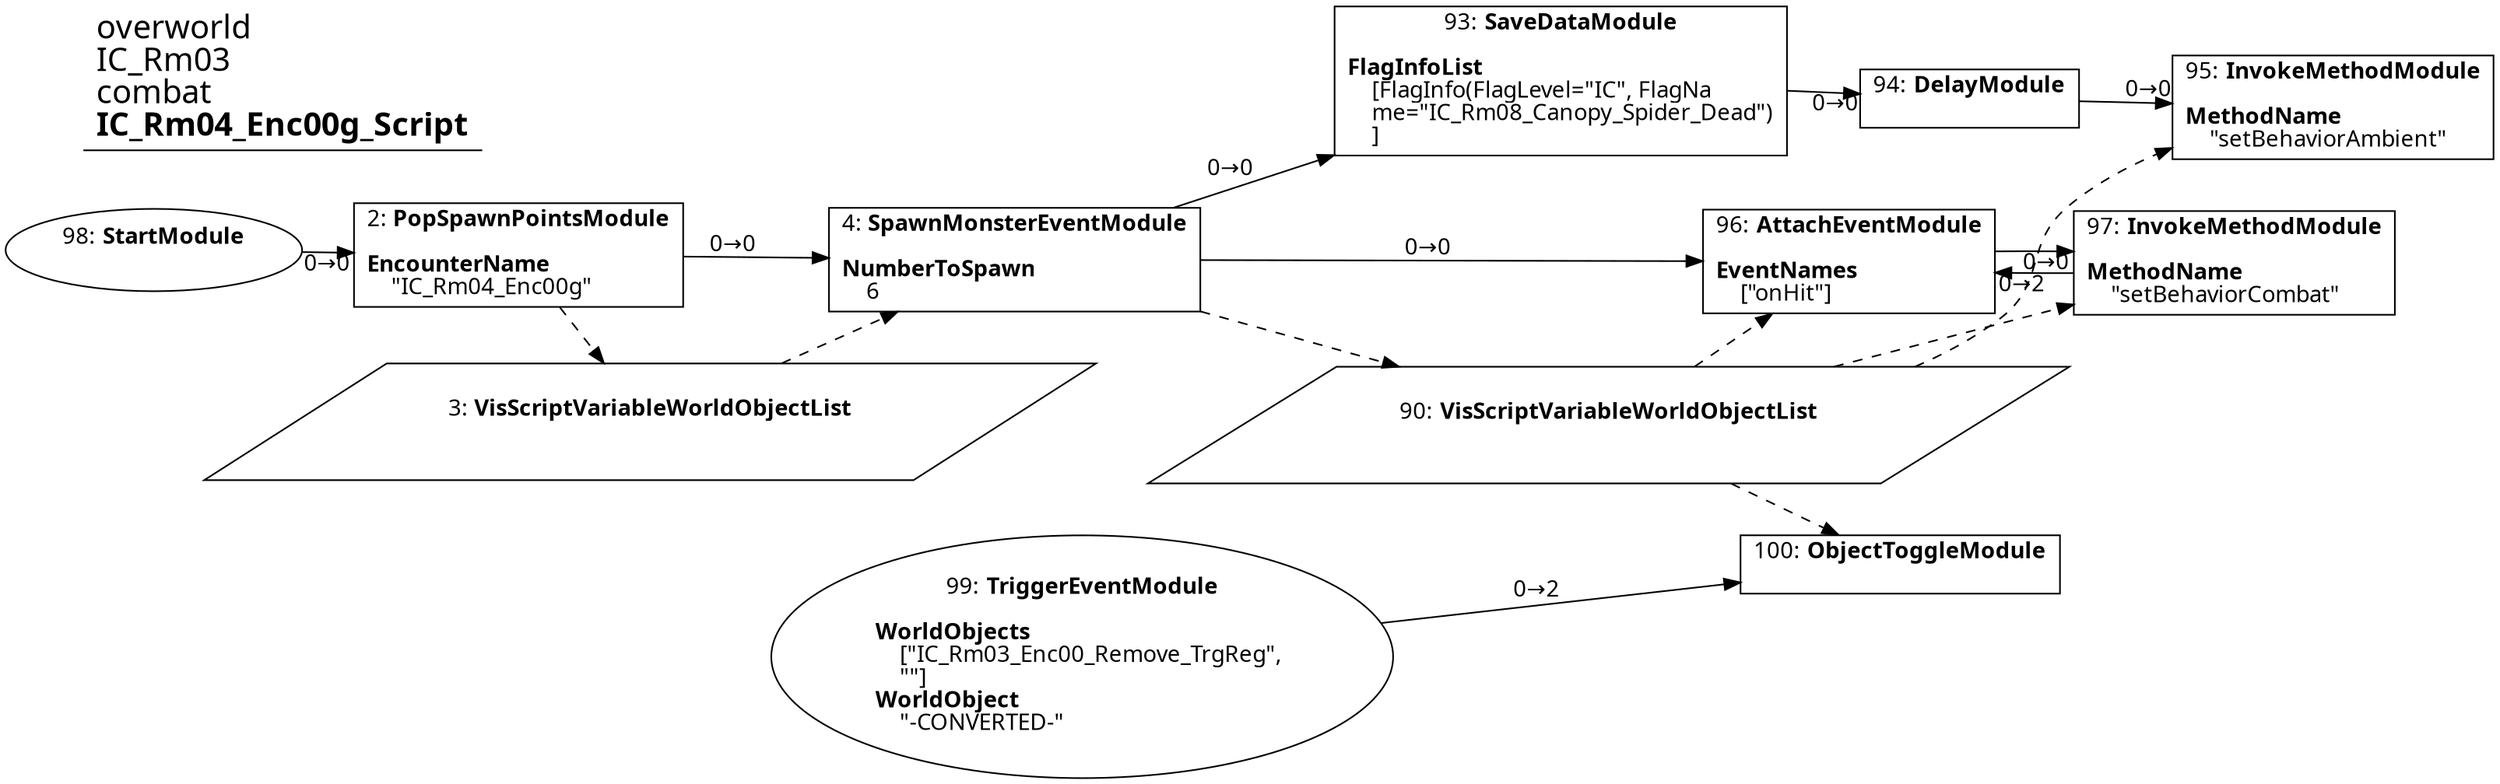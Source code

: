 digraph {
    layout = fdp;
    overlap = prism;
    sep = "+16";
    splines = spline;

    node [ shape = box ];

    graph [ fontname = "Segoe UI" ];
    node [ fontname = "Segoe UI" ];
    edge [ fontname = "Segoe UI" ];

    2 [ label = <2: <b>PopSpawnPointsModule</b><br/><br/><b>EncounterName</b><br align="left"/>    &quot;IC_Rm04_Enc00g&quot;<br align="left"/>> ];
    2 [ pos = "0.29000002,-0.27400002!" ];
    2 -> 4 [ label = "0→0" ];
    2 -> 3 [ style = dashed ];

    3 [ label = <3: <b>VisScriptVariableWorldObjectList</b><br/><br/>> ];
    3 [ shape = parallelogram ]
    3 [ pos = "0.57600003,-0.39400002!" ];

    4 [ label = <4: <b>SpawnMonsterEventModule</b><br/><br/><b>NumberToSpawn</b><br align="left"/>    6<br align="left"/>> ];
    4 [ pos = "0.80700004,-0.27400002!" ];
    4 -> 93 [ label = "0→0" ];
    4 -> 96 [ label = "0→0" ];
    3 -> 4 [ style = dashed ];
    4 -> 90 [ style = dashed ];

    90 [ label = <90: <b>VisScriptVariableWorldObjectList</b><br/><br/>> ];
    90 [ shape = parallelogram ]
    90 [ pos = "1.258,-0.44000003!" ];

    93 [ label = <93: <b>SaveDataModule</b><br/><br/><b>FlagInfoList</b><br align="left"/>    [FlagInfo(FlagLevel=&quot;IC&quot;, FlagNa<br align="left"/>    me=&quot;IC_Rm08_Canopy_Spider_Dead&quot;)<br align="left"/>    ]<br align="left"/>> ];
    93 [ pos = "1.256,-0.128!" ];
    93 -> 94 [ label = "0→0" ];

    94 [ label = <94: <b>DelayModule</b><br/><br/>> ];
    94 [ pos = "1.4900001,-0.128!" ];
    94 -> 95 [ label = "0→0" ];

    95 [ label = <95: <b>InvokeMethodModule</b><br/><br/><b>MethodName</b><br align="left"/>    &quot;setBehaviorAmbient&quot;<br align="left"/>> ];
    95 [ pos = "1.697,-0.128!" ];
    90 -> 95 [ style = dashed ];

    96 [ label = <96: <b>AttachEventModule</b><br/><br/><b>EventNames</b><br align="left"/>    [&quot;onHit&quot;]<br align="left"/>> ];
    96 [ pos = "1.488,-0.31100002!" ];
    96 -> 97 [ label = "0→0" ];
    90 -> 96 [ style = dashed ];

    97 [ label = <97: <b>InvokeMethodModule</b><br/><br/><b>MethodName</b><br align="left"/>    &quot;setBehaviorCombat&quot;<br align="left"/>> ];
    97 [ pos = "1.7210001,-0.31100002!" ];
    97 -> 96 [ label = "0→2" ];
    90 -> 97 [ style = dashed ];

    98 [ label = <98: <b>StartModule</b><br/><br/>> ];
    98 [ shape = oval ]
    98 [ pos = "0.071,-0.27400002!" ];
    98 -> 2 [ label = "0→0" ];

    99 [ label = <99: <b>TriggerEventModule</b><br/><br/><b>WorldObjects</b><br align="left"/>    [&quot;IC_Rm03_Enc00_Remove_TrgReg&quot;, <br align="left"/>    &quot;&quot;]<br align="left"/><b>WorldObject</b><br align="left"/>    &quot;-CONVERTED-&quot;<br align="left"/>> ];
    99 [ shape = oval ]
    99 [ pos = "0.837,-0.595!" ];
    99 -> 100 [ label = "0→2" ];

    100 [ label = <100: <b>ObjectToggleModule</b><br/><br/>> ];
    100 [ pos = "1.491,-0.549!" ];
    90 -> 100 [ style = dashed ];

    title [ pos = "0.07,-0.127!" ];
    title [ shape = underline ];
    title [ label = <<font point-size="20">overworld<br align="left"/>IC_Rm03<br align="left"/>combat<br align="left"/><b>IC_Rm04_Enc00g_Script</b><br align="left"/></font>> ];
}
